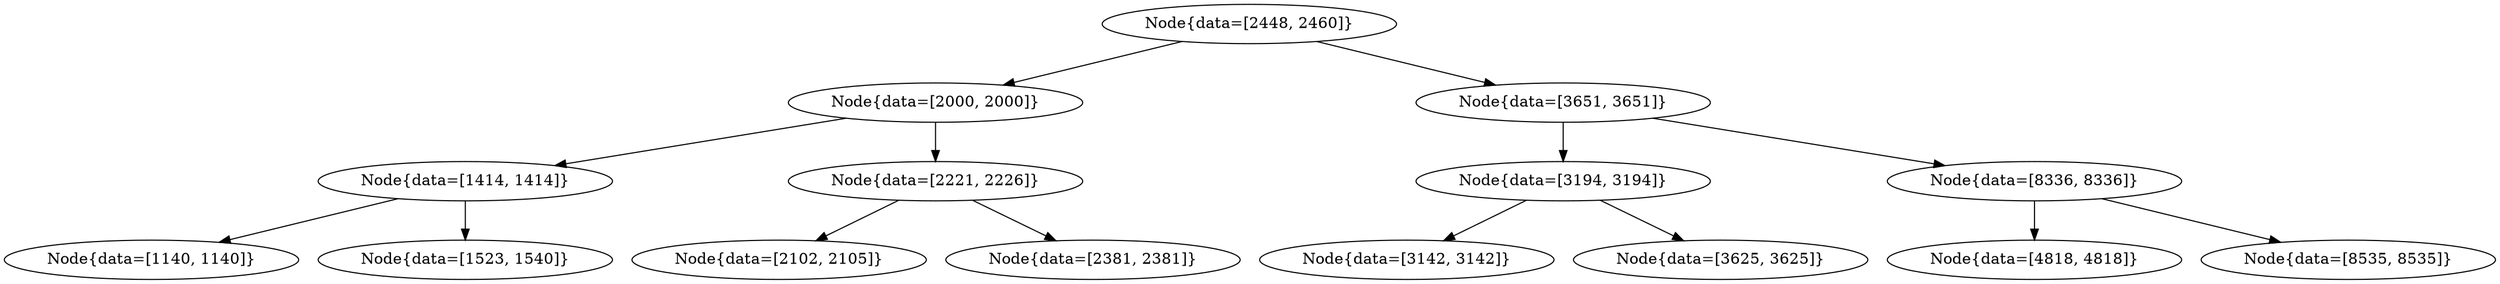 digraph G{
2086947797 [label="Node{data=[2448, 2460]}"]
2086947797 -> 1230715683
1230715683 [label="Node{data=[2000, 2000]}"]
1230715683 -> 369245106
369245106 [label="Node{data=[1414, 1414]}"]
369245106 -> 1350933016
1350933016 [label="Node{data=[1140, 1140]}"]
369245106 -> 249645374
249645374 [label="Node{data=[1523, 1540]}"]
1230715683 -> 510912994
510912994 [label="Node{data=[2221, 2226]}"]
510912994 -> 422288949
422288949 [label="Node{data=[2102, 2105]}"]
510912994 -> 1694663250
1694663250 [label="Node{data=[2381, 2381]}"]
2086947797 -> 1638829941
1638829941 [label="Node{data=[3651, 3651]}"]
1638829941 -> 1611880027
1611880027 [label="Node{data=[3194, 3194]}"]
1611880027 -> 621590106
621590106 [label="Node{data=[3142, 3142]}"]
1611880027 -> 1424859323
1424859323 [label="Node{data=[3625, 3625]}"]
1638829941 -> 1101879412
1101879412 [label="Node{data=[8336, 8336]}"]
1101879412 -> 1006006164
1006006164 [label="Node{data=[4818, 4818]}"]
1101879412 -> 2072555734
2072555734 [label="Node{data=[8535, 8535]}"]
}